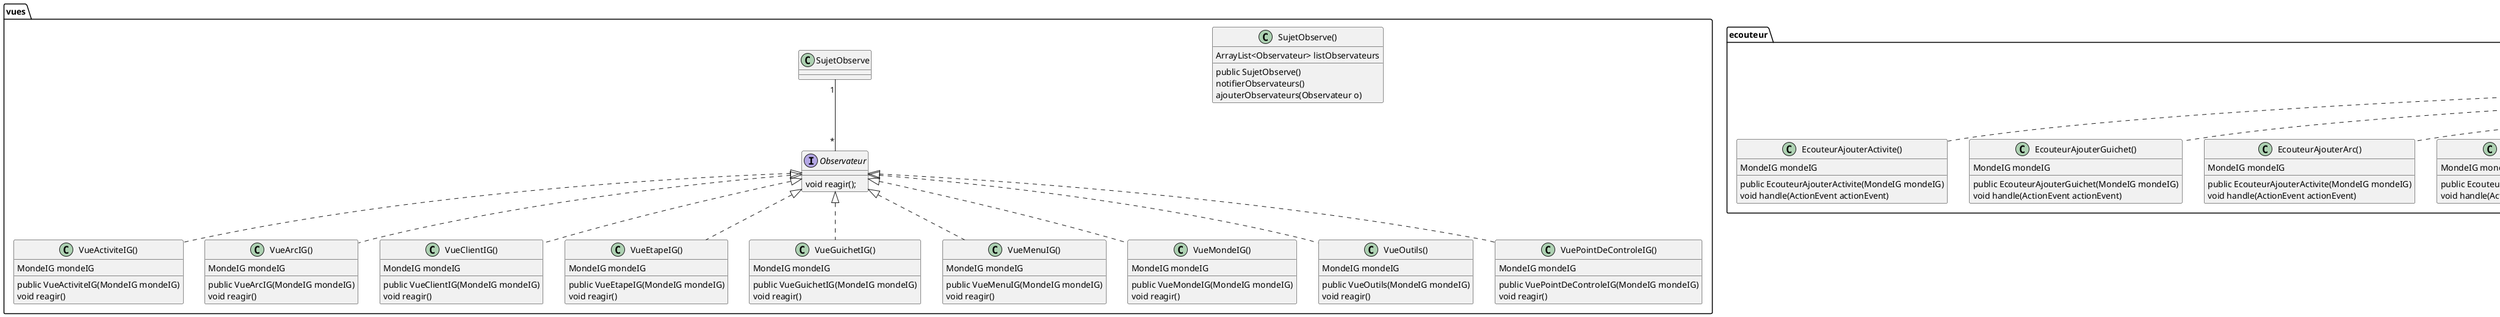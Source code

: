 @startuml
'https://plantuml.com/sequence-diagram

package vues{

    class SujetObserve(){
        ArrayList<Observateur> listObservateurs
        public SujetObserve()
        notifierObservateurs()
        ajouterObservateurs(Observateur o)

    }

    interface Observateur {
        void reagir();
    }

    SujetObserve "1"--"*" Observateur

    class VueActiviteIG() implements Observateur{
        MondeIG mondeIG
        public VueActiviteIG(MondeIG mondeIG)
        void reagir()
    }

    class VueArcIG() implements Observateur{
        MondeIG mondeIG
        public VueArcIG(MondeIG mondeIG)
        void reagir()
    }

    class VueClientIG() implements Observateur{
        MondeIG mondeIG
        public VueClientIG(MondeIG mondeIG)
        void reagir()
    }

    class VueEtapeIG() implements Observateur{
        MondeIG mondeIG
        public VueEtapeIG(MondeIG mondeIG)
        void reagir()
    }

    class VueGuichetIG() implements Observateur{
        MondeIG mondeIG
        public VueGuichetIG(MondeIG mondeIG)
        void reagir()
    }

    class VueMenuIG() implements Observateur{
        MondeIG mondeIG
        public VueMenuIG(MondeIG mondeIG)
        void reagir()
    }

    class VueMondeIG() implements Observateur{
        MondeIG mondeIG
        public VueMondeIG(MondeIG mondeIG)
        void reagir()
    }

    class VueOutils() implements Observateur{
        MondeIG mondeIG
        public VueOutils(MondeIG mondeIG)
        void reagir()
    }

    class VuePointDeControleIG() implements Observateur{
        MondeIG mondeIG
        public VuePointDeControleIG(MondeIG mondeIG)
        void reagir()
    }
}

package ecouteur{
    class EcouteurAjouterActivite() implements EventHandler{
        MondeIG mondeIG
        public EcouteurAjouterActivite(MondeIG mondeIG)
        void handle(ActionEvent actionEvent)
    }

    class EcouteurAjouterGuichet() implements EventHandler{
        MondeIG mondeIG
        public EcouteurAjouterGuichet(MondeIG mondeIG)
        void handle(ActionEvent actionEvent)
    }

    class EcouteurAjouterArc() implements EventHandler{
        MondeIG mondeIG
        public EcouteurAjouterActivite(MondeIG mondeIG)
        void handle(ActionEvent actionEvent)
    }

    class EcouteurDelai() implements EventHandler{
        MondeIG mondeIG
        public EcouteurDelai(MondeIG mondeIG)
        void handle(ActionEvent actionEvent)
    }

    class EcouteurDrag() implements EventHandler{
        MondeIG mondeIG
        public EcouteurDrag(MondeIG mondeIG)
        void handle(ActionEvent actionEvent)
    }

    class EcouteurDropped() implements EventHandler{
        MondeIG mondeIG
        public EcouteurDropped(MondeIG mondeIG)
        void handle(ActionEvent actionEvent)
    }

    class EcouteurEffacer() implements EventHandler{
        MondeIG mondeIG
        public EcouteurEffacer(MondeIG mondeIG)
        void handle(ActionEvent actionEvent)
    }

    class EcouteurEntree() implements EventHandler{
        MondeIG mondeIG
        public EcouteurEntree(MondeIG mondeIG)
        void handle(ActionEvent actionEvent)
    }

    class EcouteurEtape() implements EventHandler{
        MondeIG mondeIG
        public EcouteurEtape(MondeIG mondeIG)
        void handle(ActionEvent actionEvent)
    }

    class EcouteurJetons() implements EventHandler{
        MondeIG mondeIG
        public EcouteurJetons(MondeIG mondeIG)
        void handle(ActionEvent actionEvent)
    }

    class EcouteurLois() implements EventHandler{
        MondeIG mondeIG
        public EcouteurLois(MondeIG mondeIG)
        void handle(ActionEvent actionEvent)
    }

    class EcouteurNbClients() implements EventHandler{
        MondeIG mondeIG
        public EcouteurNbClients(MondeIG mondeIG)
        void handle(ActionEvent actionEvent)
    }

    class EcouteurOver() implements EventHandler{
        MondeIG mondeIG
        public EcouteurOver(MondeIG mondeIG)
        void handle(ActionEvent actionEvent)
    }

    class EcouteurPointDeControle() implements EventHandler{
        MondeIG mondeIG
        public EcouteurPointDeControle(MondeIG mondeIG)
        void handle(ActionEvent actionEvent)
    }

    class EcouteurQuitter() implements EventHandler{
        MondeIG mondeIG
        public EcouteurQuitter(MondeIG mondeIG)
        void handle(ActionEvent actionEvent)
    }

    class EcouteurRenommer() implements EventHandler{
        MondeIG mondeIG
        public EcouteurRenommer(MondeIG mondeIG)
        void handle(ActionEvent actionEvent)
    }

    class EcouteurSimuler() implements EventHandler{
        MondeIG mondeIG
        public EcouteurSimuler(MondeIG mondeIG)
        void handle(ActionEvent actionEvent)
    }

    class EcouteurSortie() implements EventHandler{
        MondeIG mondeIG
        public EcouteurSortie(MondeIG mondeIG)
        void handle(ActionEvent actionEvent)
    }

    class EcouteurSupprimer() implements EventHandler{
        MondeIG mondeIG
        public EcouteurSupprimer(MondeIG mondeIG)
        void handle(ActionEvent actionEvent)
    }

}

@enduml